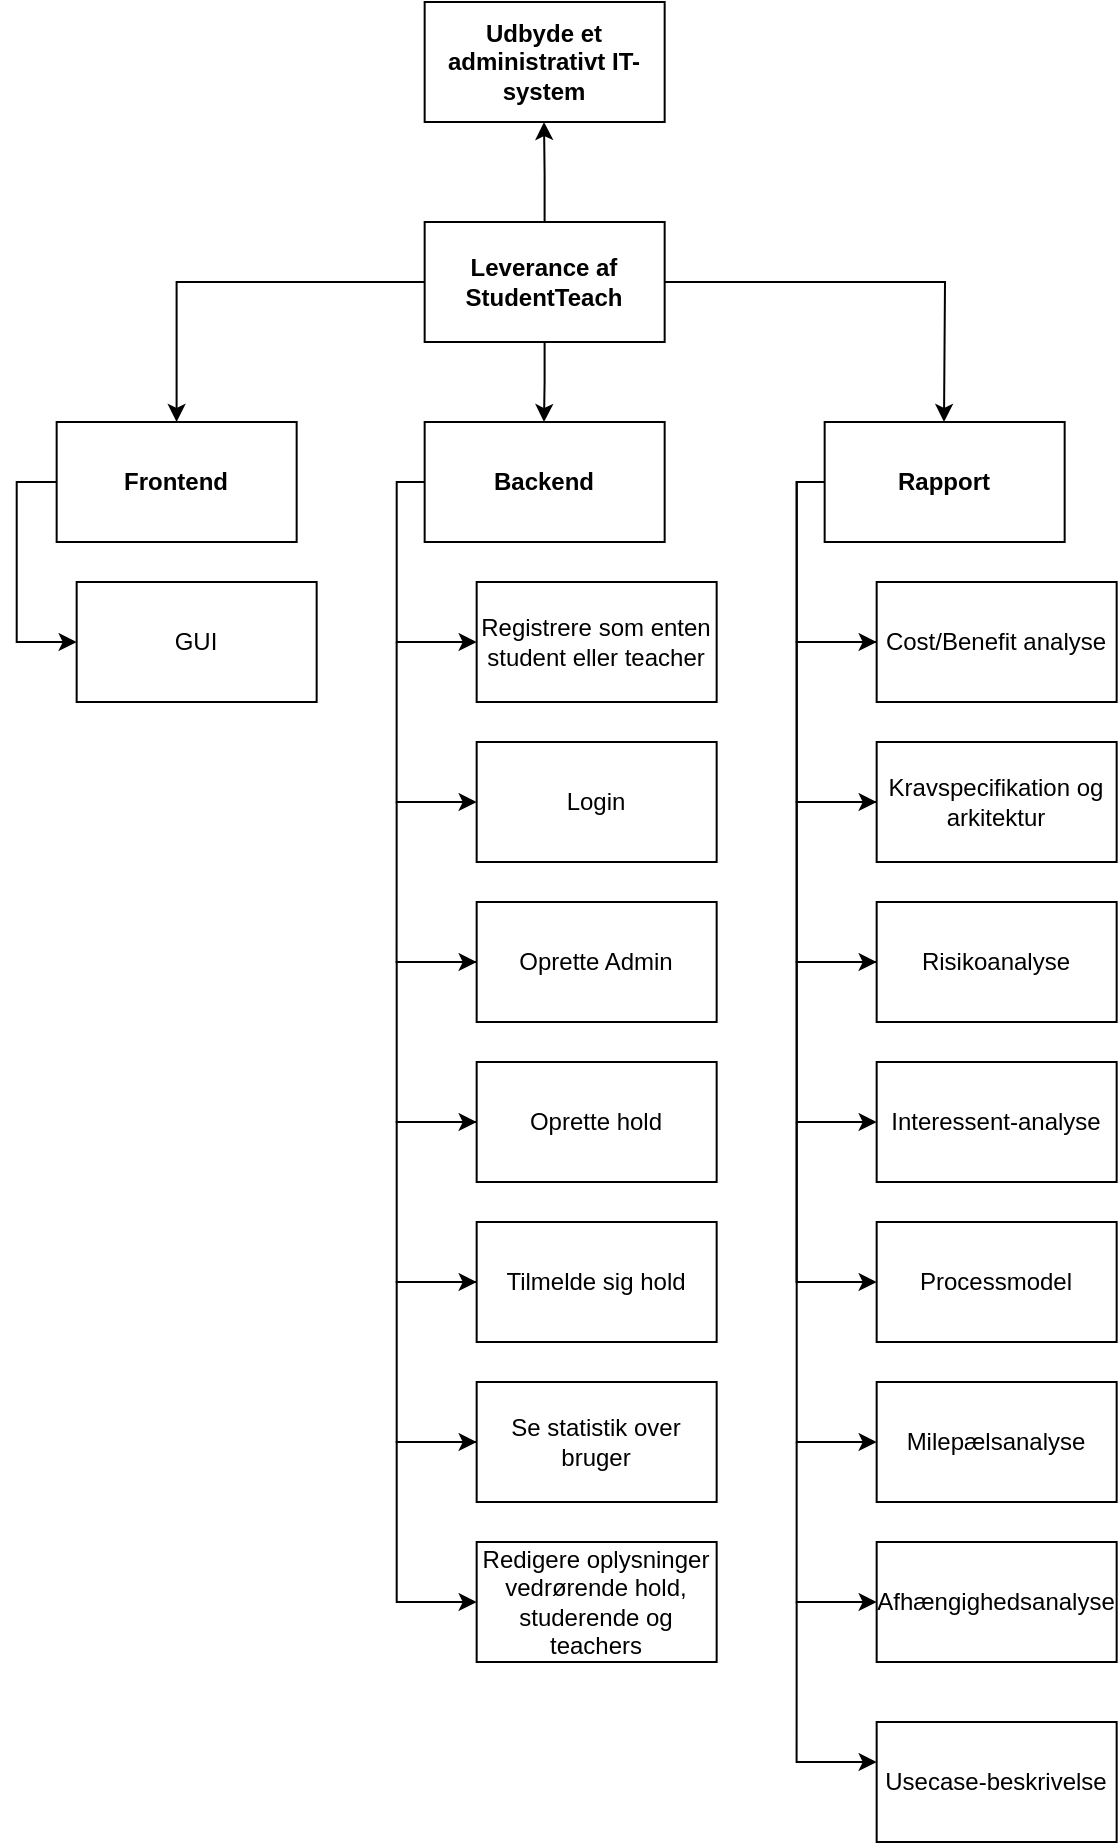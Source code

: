 <mxfile version="12.9.9" type="github">
  <diagram id="3AZzIE220VFOiJiIbyjP" name="Page-1">
    <mxGraphModel dx="1422" dy="794" grid="1" gridSize="10" guides="1" tooltips="1" connect="1" arrows="1" fold="1" page="1" pageScale="1" pageWidth="827" pageHeight="1169" math="0" shadow="0">
      <root>
        <mxCell id="0" />
        <mxCell id="1" parent="0" />
        <mxCell id="Jk5qHnKGdOJ1nb1w-nt2-3" value="" style="edgeStyle=orthogonalEdgeStyle;rounded=0;orthogonalLoop=1;jettySize=auto;html=1;" parent="1" source="Jk5qHnKGdOJ1nb1w-nt2-1" target="Jk5qHnKGdOJ1nb1w-nt2-2" edge="1">
          <mxGeometry relative="1" as="geometry" />
        </mxCell>
        <mxCell id="Jk5qHnKGdOJ1nb1w-nt2-5" value="" style="edgeStyle=orthogonalEdgeStyle;rounded=0;orthogonalLoop=1;jettySize=auto;html=1;" parent="1" source="Jk5qHnKGdOJ1nb1w-nt2-1" edge="1">
          <mxGeometry relative="1" as="geometry">
            <mxPoint x="363" y="240" as="targetPoint" />
          </mxGeometry>
        </mxCell>
        <mxCell id="Jk5qHnKGdOJ1nb1w-nt2-7" value="" style="edgeStyle=orthogonalEdgeStyle;rounded=0;orthogonalLoop=1;jettySize=auto;html=1;" parent="1" source="Jk5qHnKGdOJ1nb1w-nt2-1" edge="1">
          <mxGeometry relative="1" as="geometry">
            <mxPoint x="563" y="240" as="targetPoint" />
          </mxGeometry>
        </mxCell>
        <mxCell id="deQ2-Q1bwaaRHNpA15x_-2" value="" style="edgeStyle=orthogonalEdgeStyle;rounded=0;orthogonalLoop=1;jettySize=auto;html=1;" parent="1" source="Jk5qHnKGdOJ1nb1w-nt2-1" edge="1">
          <mxGeometry relative="1" as="geometry">
            <mxPoint x="363" y="90" as="targetPoint" />
          </mxGeometry>
        </mxCell>
        <mxCell id="Jk5qHnKGdOJ1nb1w-nt2-1" value="&lt;b&gt;Leverance af StudentTeach&lt;/b&gt;" style="rounded=0;whiteSpace=wrap;html=1;" parent="1" vertex="1">
          <mxGeometry x="303.33" y="140" width="120" height="60" as="geometry" />
        </mxCell>
        <mxCell id="deQ2-Q1bwaaRHNpA15x_-1" value="&lt;b&gt;Udbyde et administrativt IT-system&lt;/b&gt;" style="rounded=0;whiteSpace=wrap;html=1;" parent="1" vertex="1">
          <mxGeometry x="303.33" y="30" width="120" height="60" as="geometry" />
        </mxCell>
        <mxCell id="Ops0DvnB60AxqXnKlPGb-2" value="" style="edgeStyle=orthogonalEdgeStyle;rounded=0;orthogonalLoop=1;jettySize=auto;html=1;" parent="1" source="Jk5qHnKGdOJ1nb1w-nt2-6" target="Ops0DvnB60AxqXnKlPGb-1" edge="1">
          <mxGeometry relative="1" as="geometry">
            <Array as="points">
              <mxPoint x="489.33" y="270" />
              <mxPoint x="489.33" y="350" />
            </Array>
          </mxGeometry>
        </mxCell>
        <mxCell id="2z4ijSv8l3djSHBPxvHV-10" value="" style="edgeStyle=orthogonalEdgeStyle;rounded=0;orthogonalLoop=1;jettySize=auto;html=1;entryX=0;entryY=0.5;entryDx=0;entryDy=0;" parent="1" source="Jk5qHnKGdOJ1nb1w-nt2-6" target="2z4ijSv8l3djSHBPxvHV-12" edge="1">
          <mxGeometry relative="1" as="geometry">
            <mxPoint x="519.33" y="760" as="targetPoint" />
            <Array as="points">
              <mxPoint x="489.33" y="270" />
              <mxPoint x="489.33" y="750" />
            </Array>
          </mxGeometry>
        </mxCell>
        <mxCell id="Jk5qHnKGdOJ1nb1w-nt2-6" value="&lt;b&gt;Rapport&lt;/b&gt;" style="rounded=0;whiteSpace=wrap;html=1;" parent="1" vertex="1">
          <mxGeometry x="503.33" y="240" width="120" height="60" as="geometry" />
        </mxCell>
        <mxCell id="Ops0DvnB60AxqXnKlPGb-4" value="" style="edgeStyle=orthogonalEdgeStyle;rounded=0;orthogonalLoop=1;jettySize=auto;html=1;" parent="1" source="Ops0DvnB60AxqXnKlPGb-1" edge="1">
          <mxGeometry relative="1" as="geometry">
            <Array as="points">
              <mxPoint x="489.33" y="350" />
              <mxPoint x="489.33" y="430" />
            </Array>
            <mxPoint x="529.33" y="430" as="targetPoint" />
          </mxGeometry>
        </mxCell>
        <mxCell id="Ops0DvnB60AxqXnKlPGb-1" value="Cost/Benefit analyse" style="rounded=0;whiteSpace=wrap;html=1;" parent="1" vertex="1">
          <mxGeometry x="529.33" y="320" width="120" height="60" as="geometry" />
        </mxCell>
        <mxCell id="Ops0DvnB60AxqXnKlPGb-6" value="" style="edgeStyle=orthogonalEdgeStyle;rounded=0;orthogonalLoop=1;jettySize=auto;html=1;" parent="1" target="Ops0DvnB60AxqXnKlPGb-5" edge="1">
          <mxGeometry relative="1" as="geometry">
            <Array as="points">
              <mxPoint x="489.33" y="430" />
              <mxPoint x="489.33" y="510" />
            </Array>
            <mxPoint x="529.33" y="430" as="sourcePoint" />
          </mxGeometry>
        </mxCell>
        <mxCell id="Ops0DvnB60AxqXnKlPGb-8" value="" style="edgeStyle=orthogonalEdgeStyle;rounded=0;orthogonalLoop=1;jettySize=auto;html=1;entryX=0;entryY=0.5;entryDx=0;entryDy=0;" parent="1" source="Ops0DvnB60AxqXnKlPGb-5" target="Ops0DvnB60AxqXnKlPGb-7" edge="1">
          <mxGeometry relative="1" as="geometry">
            <Array as="points">
              <mxPoint x="489.33" y="510" />
              <mxPoint x="489.33" y="590" />
            </Array>
          </mxGeometry>
        </mxCell>
        <mxCell id="Ops0DvnB60AxqXnKlPGb-5" value="Risikoanalyse" style="rounded=0;whiteSpace=wrap;html=1;" parent="1" vertex="1">
          <mxGeometry x="529.33" y="480" width="120" height="60" as="geometry" />
        </mxCell>
        <mxCell id="Ops0DvnB60AxqXnKlPGb-10" value="" style="edgeStyle=orthogonalEdgeStyle;rounded=0;orthogonalLoop=1;jettySize=auto;html=1;" parent="1" target="Ops0DvnB60AxqXnKlPGb-9" edge="1">
          <mxGeometry relative="1" as="geometry">
            <Array as="points">
              <mxPoint x="489.33" y="670" />
            </Array>
            <mxPoint x="489.33" y="590" as="sourcePoint" />
          </mxGeometry>
        </mxCell>
        <mxCell id="Ops0DvnB60AxqXnKlPGb-7" value="Interessent-analyse" style="rounded=0;whiteSpace=wrap;html=1;" parent="1" vertex="1">
          <mxGeometry x="529.33" y="560" width="120" height="60" as="geometry" />
        </mxCell>
        <mxCell id="Ops0DvnB60AxqXnKlPGb-9" value="Processmodel" style="rounded=0;whiteSpace=wrap;html=1;" parent="1" vertex="1">
          <mxGeometry x="529.33" y="640" width="120" height="60" as="geometry" />
        </mxCell>
        <mxCell id="Jk5qHnKGdOJ1nb1w-nt2-15" value="" style="edgeStyle=orthogonalEdgeStyle;rounded=0;orthogonalLoop=1;jettySize=auto;html=1;" parent="1" source="Jk5qHnKGdOJ1nb1w-nt2-4" target="Jk5qHnKGdOJ1nb1w-nt2-14" edge="1">
          <mxGeometry relative="1" as="geometry">
            <Array as="points">
              <mxPoint x="289.33" y="270" />
              <mxPoint x="289.33" y="350" />
            </Array>
          </mxGeometry>
        </mxCell>
        <mxCell id="Jk5qHnKGdOJ1nb1w-nt2-4" value="&lt;b&gt;Backend&lt;/b&gt;" style="rounded=0;whiteSpace=wrap;html=1;" parent="1" vertex="1">
          <mxGeometry x="303.33" y="240" width="120" height="60" as="geometry" />
        </mxCell>
        <mxCell id="Jk5qHnKGdOJ1nb1w-nt2-20" value="" style="edgeStyle=orthogonalEdgeStyle;rounded=0;orthogonalLoop=1;jettySize=auto;html=1;" parent="1" target="Jk5qHnKGdOJ1nb1w-nt2-19" edge="1">
          <mxGeometry relative="1" as="geometry">
            <mxPoint x="289.33" y="350" as="sourcePoint" />
            <Array as="points">
              <mxPoint x="289.33" y="430" />
            </Array>
          </mxGeometry>
        </mxCell>
        <mxCell id="Jk5qHnKGdOJ1nb1w-nt2-14" value="Registrere som enten student eller teacher" style="rounded=0;whiteSpace=wrap;html=1;" parent="1" vertex="1">
          <mxGeometry x="329.33" y="320" width="120" height="60" as="geometry" />
        </mxCell>
        <mxCell id="Jk5qHnKGdOJ1nb1w-nt2-22" value="" style="edgeStyle=orthogonalEdgeStyle;rounded=0;orthogonalLoop=1;jettySize=auto;html=1;" parent="1" target="Jk5qHnKGdOJ1nb1w-nt2-21" edge="1">
          <mxGeometry relative="1" as="geometry">
            <mxPoint x="289.33" y="430" as="sourcePoint" />
            <Array as="points">
              <mxPoint x="289.33" y="510" />
            </Array>
          </mxGeometry>
        </mxCell>
        <mxCell id="Jk5qHnKGdOJ1nb1w-nt2-19" value="Login" style="rounded=0;whiteSpace=wrap;html=1;" parent="1" vertex="1">
          <mxGeometry x="329.33" y="400" width="120" height="60" as="geometry" />
        </mxCell>
        <mxCell id="Jk5qHnKGdOJ1nb1w-nt2-24" value="" style="edgeStyle=orthogonalEdgeStyle;rounded=0;orthogonalLoop=1;jettySize=auto;html=1;" parent="1" source="Jk5qHnKGdOJ1nb1w-nt2-21" target="Jk5qHnKGdOJ1nb1w-nt2-23" edge="1">
          <mxGeometry relative="1" as="geometry">
            <Array as="points">
              <mxPoint x="289.33" y="510" />
              <mxPoint x="289.33" y="590" />
            </Array>
          </mxGeometry>
        </mxCell>
        <mxCell id="Jk5qHnKGdOJ1nb1w-nt2-21" value="Oprette Admin" style="rounded=0;whiteSpace=wrap;html=1;" parent="1" vertex="1">
          <mxGeometry x="329.33" y="480" width="120" height="60" as="geometry" />
        </mxCell>
        <mxCell id="Jk5qHnKGdOJ1nb1w-nt2-26" value="" style="edgeStyle=orthogonalEdgeStyle;rounded=0;orthogonalLoop=1;jettySize=auto;html=1;" parent="1" source="Jk5qHnKGdOJ1nb1w-nt2-23" target="Jk5qHnKGdOJ1nb1w-nt2-25" edge="1">
          <mxGeometry relative="1" as="geometry">
            <Array as="points">
              <mxPoint x="289.33" y="590" />
              <mxPoint x="289.33" y="670" />
            </Array>
          </mxGeometry>
        </mxCell>
        <mxCell id="Jk5qHnKGdOJ1nb1w-nt2-23" value="Oprette hold" style="rounded=0;whiteSpace=wrap;html=1;" parent="1" vertex="1">
          <mxGeometry x="329.33" y="560" width="120" height="60" as="geometry" />
        </mxCell>
        <mxCell id="Jk5qHnKGdOJ1nb1w-nt2-25" value="Tilmelde sig hold" style="rounded=0;whiteSpace=wrap;html=1;" parent="1" vertex="1">
          <mxGeometry x="329.33" y="640" width="120" height="60" as="geometry" />
        </mxCell>
        <mxCell id="Ops0DvnB60AxqXnKlPGb-12" value="" style="edgeStyle=orthogonalEdgeStyle;rounded=0;orthogonalLoop=1;jettySize=auto;html=1;" parent="1" source="Jk5qHnKGdOJ1nb1w-nt2-2" target="Ops0DvnB60AxqXnKlPGb-11" edge="1">
          <mxGeometry relative="1" as="geometry">
            <Array as="points">
              <mxPoint x="99.33" y="270" />
              <mxPoint x="99.33" y="350" />
            </Array>
          </mxGeometry>
        </mxCell>
        <mxCell id="Jk5qHnKGdOJ1nb1w-nt2-2" value="&lt;b&gt;Frontend&lt;/b&gt;" style="rounded=0;whiteSpace=wrap;html=1;" parent="1" vertex="1">
          <mxGeometry x="119.33" y="240" width="120" height="60" as="geometry" />
        </mxCell>
        <mxCell id="Ops0DvnB60AxqXnKlPGb-11" value="GUI" style="rounded=0;whiteSpace=wrap;html=1;" parent="1" vertex="1">
          <mxGeometry x="129.33" y="320" width="120" height="60" as="geometry" />
        </mxCell>
        <mxCell id="2z4ijSv8l3djSHBPxvHV-2" value="" style="edgeStyle=orthogonalEdgeStyle;rounded=0;orthogonalLoop=1;jettySize=auto;html=1;" parent="1" edge="1">
          <mxGeometry relative="1" as="geometry">
            <Array as="points">
              <mxPoint x="289.33" y="670" />
              <mxPoint x="289.33" y="750" />
            </Array>
            <mxPoint x="329.33" y="670" as="sourcePoint" />
            <mxPoint x="329.33" y="750" as="targetPoint" />
          </mxGeometry>
        </mxCell>
        <mxCell id="2z4ijSv8l3djSHBPxvHV-3" value="" style="edgeStyle=orthogonalEdgeStyle;rounded=0;orthogonalLoop=1;jettySize=auto;html=1;" parent="1" edge="1">
          <mxGeometry relative="1" as="geometry">
            <Array as="points">
              <mxPoint x="289.33" y="750" />
              <mxPoint x="289.33" y="830" />
            </Array>
            <mxPoint x="329.33" y="750" as="sourcePoint" />
            <mxPoint x="329.33" y="830" as="targetPoint" />
          </mxGeometry>
        </mxCell>
        <mxCell id="2z4ijSv8l3djSHBPxvHV-4" value="Redigere oplysninger vedrørende hold, studerende og teachers" style="rounded=0;whiteSpace=wrap;html=1;" parent="1" vertex="1">
          <mxGeometry x="329.33" y="800" width="120" height="60" as="geometry" />
        </mxCell>
        <mxCell id="2z4ijSv8l3djSHBPxvHV-6" value="Se statistik over bruger" style="rounded=0;whiteSpace=wrap;html=1;" parent="1" vertex="1">
          <mxGeometry x="329.33" y="720" width="120" height="60" as="geometry" />
        </mxCell>
        <mxCell id="2z4ijSv8l3djSHBPxvHV-11" value="Afhængighedsanalyse" style="rounded=0;whiteSpace=wrap;html=1;" parent="1" vertex="1">
          <mxGeometry x="529.33" y="800" width="120" height="60" as="geometry" />
        </mxCell>
        <mxCell id="2z4ijSv8l3djSHBPxvHV-13" value="" style="edgeStyle=orthogonalEdgeStyle;rounded=0;orthogonalLoop=1;jettySize=auto;html=1;entryX=0;entryY=0.5;entryDx=0;entryDy=0;" parent="1" target="2z4ijSv8l3djSHBPxvHV-11" edge="1">
          <mxGeometry relative="1" as="geometry">
            <mxPoint x="489.33" y="750" as="sourcePoint" />
            <mxPoint x="489.33" y="860" as="targetPoint" />
            <Array as="points">
              <mxPoint x="489.33" y="750" />
              <mxPoint x="489.33" y="830" />
            </Array>
          </mxGeometry>
        </mxCell>
        <mxCell id="2z4ijSv8l3djSHBPxvHV-12" value="Milepælsanalyse" style="rounded=0;whiteSpace=wrap;html=1;" parent="1" vertex="1">
          <mxGeometry x="529.33" y="720" width="120" height="60" as="geometry" />
        </mxCell>
        <mxCell id="2z4ijSv8l3djSHBPxvHV-15" value="" style="edgeStyle=orthogonalEdgeStyle;rounded=0;orthogonalLoop=1;jettySize=auto;html=1;entryX=0;entryY=0.5;entryDx=0;entryDy=0;" parent="1" edge="1">
          <mxGeometry relative="1" as="geometry">
            <mxPoint x="489.33" y="830" as="sourcePoint" />
            <mxPoint x="529.33" y="910" as="targetPoint" />
            <Array as="points">
              <mxPoint x="489.33" y="830" />
              <mxPoint x="489.33" y="910" />
            </Array>
          </mxGeometry>
        </mxCell>
        <mxCell id="2z4ijSv8l3djSHBPxvHV-16" value="Usecase-beskrivelse" style="rounded=0;whiteSpace=wrap;html=1;" parent="1" vertex="1">
          <mxGeometry x="529.33" y="890" width="120" height="60" as="geometry" />
        </mxCell>
        <mxCell id="2z4ijSv8l3djSHBPxvHV-19" value="Kravspecifikation og arkitektur" style="rounded=0;whiteSpace=wrap;html=1;" parent="1" vertex="1">
          <mxGeometry x="529.33" y="400" width="120" height="60" as="geometry" />
        </mxCell>
      </root>
    </mxGraphModel>
  </diagram>
</mxfile>
